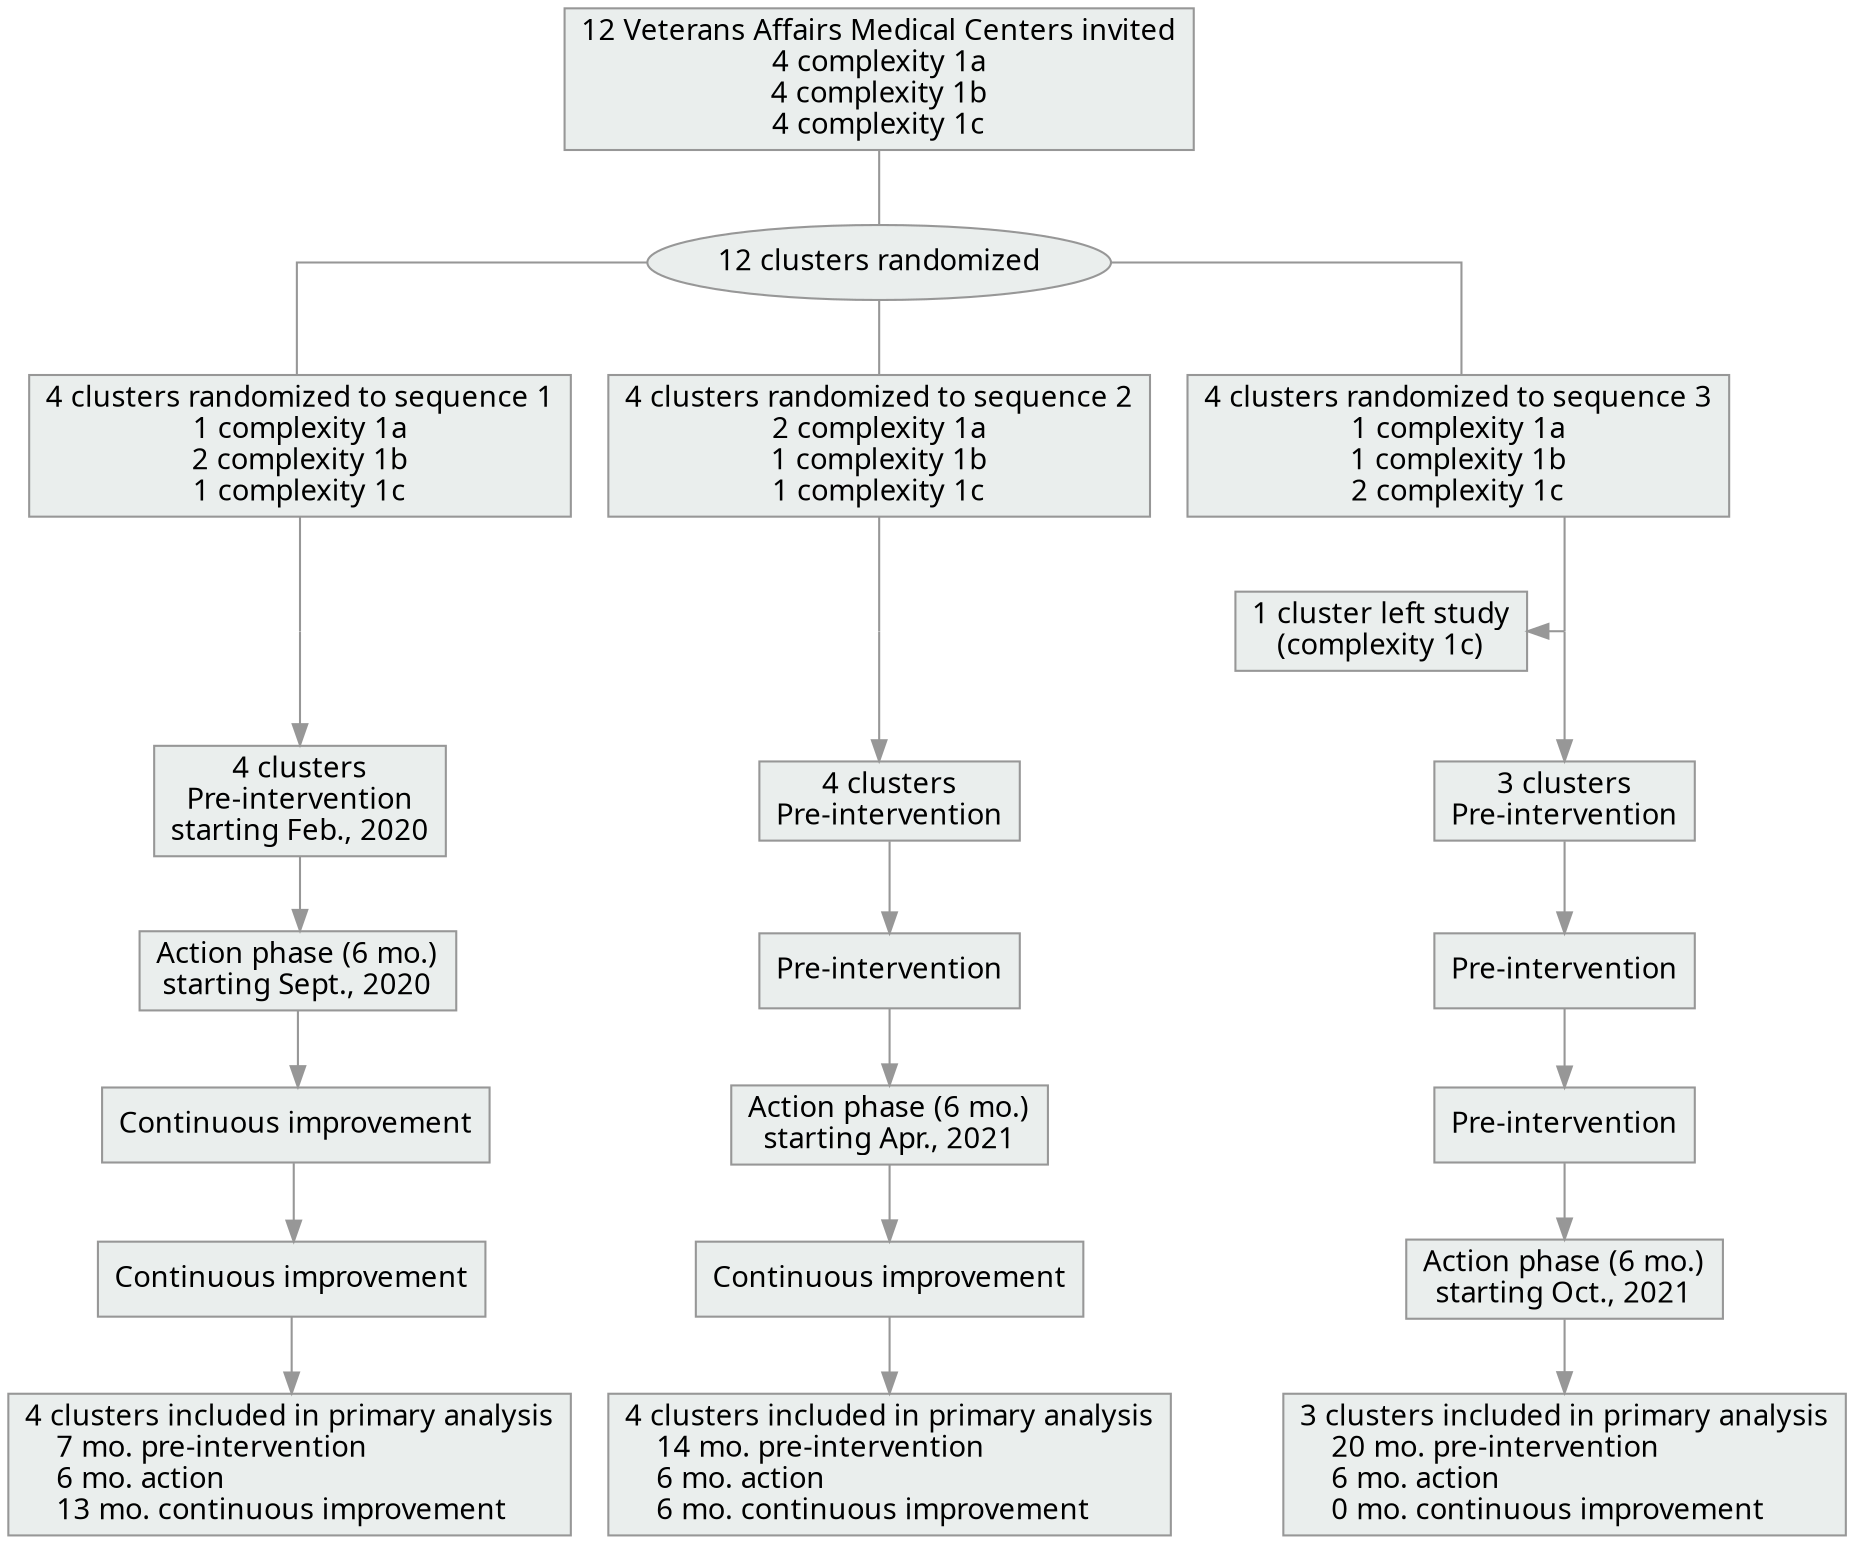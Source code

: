 digraph  {

splines=ortho
node [style=filled, fillcolor="#EAEEED", fontname="Trebuchet MS", color="#979797", shape=rectangle]
edge [color="#979797"]




# Top nodes

root [label="12 Veterans Affairs Medical Centers invited\n4 complexity 1a\n4 complexity 1b\n4 complexity 1c\n",
     style=filled, fillcolor="#EAEEED"];

randomize [label="12 clusters randomized", shape=ellipse];

c1 [label="4 clusters randomized to sequence 1\n1 complexity 1a\n2 complexity 1b\n1 complexity 1c"]
c2 [label="4 clusters randomized to sequence 2\n2 complexity 1a\n1 complexity 1b\n1 complexity 1c"];
c3 [label="4 clusters randomized to sequence 3\n1 complexity 1a\n1 complexity 1b\n2 complexity 1c"];




# Edges

root -> randomize [arrowhead="none"];
randomize -> c1 [arrowhead="none"];
randomize -> c2 [arrowhead="none"];
randomize -> c3 [arrowhead="none"];




# Bottom nodes

dropout [label="1 cluster left study\n(complexity 1c)"];  # Order matters!

# Invisible point nodes

n1 [fixedsize = true,
			height = 0,
			shape = point,
			style = invis,
			shape = point];
n2 [fixedsize = true,
			height = 0,
			shape = point,
			style = invis,
			shape = point];
n3 [fixedsize = true,
			height = 0,
			shape = point,
			style = invis,
			shape = point];




# Main nodes

pre1 [label="4 clusters\nPre-intervention\nstarting Feb., 2020\n"]
pre2 [label="4 clusters\nPre-intervention"]
pre3 [label="3 clusters\nPre-intervention"]

a1 [label="Action phase (6 mo.)\nstarting Sept., 2020"];
a2 [label="Pre-intervention"];
a3 [label="Pre-intervention"]

apr1 [label="Continuous improvement"]
apr2 [label="Action phase (6 mo.)\nstarting Apr., 2021"]
apr3 [label="Pre-intervention"]

oct1 [label="Continuous improvement"]
oct2 [label="Continuous improvement"]
oct3 [label="Action phase (6 mo.)\nstarting Oct., 2021"]

ana1 [label="4 clusters included in primary analysis\l    7 mo. pre-intervention\l    6 mo. action\l    13 mo. continuous improvement\l"]
ana2 [label="4 clusters included in primary analysis\l    14 mo. pre-intervention\l    6 mo. action\l    6 mo. continuous improvement\l"]
ana3 [label="3 clusters included in primary analysis\l    20 mo. pre-intervention\l    6 mo. action\l    0 mo. continuous improvement\l"]



# Bottom Edges

c1 -> n1 [arrowhead = "none"];
c2 -> n2 [arrowhead = "none"];
c3 -> n3 [arrowhead = "none"];

n1 -> pre1 -> a1 -> apr1 -> oct1 -> ana1;
n2 -> pre2 -> a2 -> apr2 -> oct2 -> ana2;
n3 -> pre3 -> a3 -> apr3 -> oct3 -> ana3;

c3 -> dropout [style = invis];  # ad hoc
n3 -> dropout [constraint = false];
dropout -> a3 [style = invis, constraint = false];  # ad hoc

# }

}
